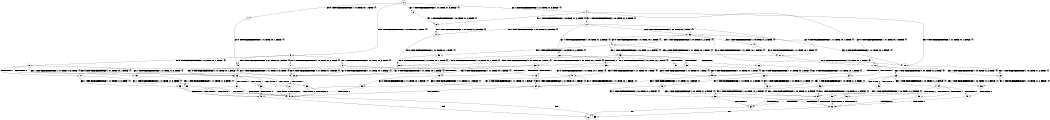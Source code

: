 digraph BCG {
size = "7, 10.5";
center = TRUE;
node [shape = circle];
0 [peripheries = 2];
0 -> 1 [label = "EX !0 !ATOMIC_EXCH_BRANCH (1, +1, TRUE, +0, 1, TRUE) !{}"];
0 -> 2 [label = "EX !1 !ATOMIC_EXCH_BRANCH (1, +1, TRUE, +1, 3, FALSE) !{}"];
0 -> 3 [label = "EX !0 !ATOMIC_EXCH_BRANCH (1, +1, TRUE, +0, 1, TRUE) !{}"];
0 -> 4 [label = "EX !1 !ATOMIC_EXCH_BRANCH (1, +1, TRUE, +1, 3, FALSE) !{}"];
1 -> 5 [label = "EX !0 !ATOMIC_EXCH_BRANCH (1, +1, TRUE, +0, 1, FALSE) !{}"];
2 -> 6 [label = "EX !1 !ATOMIC_EXCH_BRANCH (1, +0, TRUE, +1, 2, TRUE) !{}"];
3 -> 5 [label = "EX !0 !ATOMIC_EXCH_BRANCH (1, +1, TRUE, +0, 1, FALSE) !{}"];
3 -> 7 [label = "EX !1 !ATOMIC_EXCH_BRANCH (1, +1, TRUE, +1, 3, TRUE) !{}"];
3 -> 8 [label = "EX !0 !ATOMIC_EXCH_BRANCH (1, +1, TRUE, +0, 1, FALSE) !{}"];
3 -> 9 [label = "EX !1 !ATOMIC_EXCH_BRANCH (1, +1, TRUE, +1, 3, TRUE) !{}"];
4 -> 6 [label = "EX !1 !ATOMIC_EXCH_BRANCH (1, +0, TRUE, +1, 2, TRUE) !{}"];
4 -> 10 [label = "EX !0 !ATOMIC_EXCH_BRANCH (1, +1, TRUE, +0, 1, FALSE) !{}"];
4 -> 11 [label = "EX !1 !ATOMIC_EXCH_BRANCH (1, +0, TRUE, +1, 2, TRUE) !{}"];
4 -> 12 [label = "EX !0 !ATOMIC_EXCH_BRANCH (1, +1, TRUE, +0, 1, FALSE) !{}"];
5 -> 13 [label = "EX !1 !ATOMIC_EXCH_BRANCH (1, +1, TRUE, +1, 3, TRUE) !{}"];
6 -> 14 [label = "EX !1 !ATOMIC_EXCH_BRANCH (1, +0, TRUE, +1, 2, FALSE) !{}"];
7 -> 13 [label = "EX !0 !ATOMIC_EXCH_BRANCH (1, +1, TRUE, +0, 1, FALSE) !{}"];
8 -> 13 [label = "EX !1 !ATOMIC_EXCH_BRANCH (1, +1, TRUE, +1, 3, TRUE) !{}"];
8 -> 15 [label = "TERMINATE !0"];
8 -> 16 [label = "EX !1 !ATOMIC_EXCH_BRANCH (1, +1, TRUE, +1, 3, TRUE) !{}"];
8 -> 17 [label = "TERMINATE !0"];
9 -> 13 [label = "EX !0 !ATOMIC_EXCH_BRANCH (1, +1, TRUE, +0, 1, FALSE) !{}"];
9 -> 18 [label = "TERMINATE !1"];
9 -> 16 [label = "EX !0 !ATOMIC_EXCH_BRANCH (1, +1, TRUE, +0, 1, FALSE) !{}"];
9 -> 19 [label = "TERMINATE !1"];
10 -> 20 [label = "EX !1 !ATOMIC_EXCH_BRANCH (1, +0, TRUE, +1, 2, TRUE) !{}"];
11 -> 14 [label = "EX !1 !ATOMIC_EXCH_BRANCH (1, +0, TRUE, +1, 2, FALSE) !{}"];
11 -> 21 [label = "EX !0 !ATOMIC_EXCH_BRANCH (1, +1, TRUE, +0, 1, TRUE) !{}"];
11 -> 22 [label = "EX !1 !ATOMIC_EXCH_BRANCH (1, +0, TRUE, +1, 2, FALSE) !{}"];
11 -> 23 [label = "EX !0 !ATOMIC_EXCH_BRANCH (1, +1, TRUE, +0, 1, TRUE) !{}"];
12 -> 20 [label = "EX !1 !ATOMIC_EXCH_BRANCH (1, +0, TRUE, +1, 2, TRUE) !{}"];
12 -> 24 [label = "TERMINATE !0"];
12 -> 25 [label = "EX !1 !ATOMIC_EXCH_BRANCH (1, +0, TRUE, +1, 2, TRUE) !{}"];
12 -> 26 [label = "TERMINATE !0"];
13 -> 27 [label = "TERMINATE !0"];
14 -> 28 [label = "EX !0 !ATOMIC_EXCH_BRANCH (1, +1, TRUE, +0, 1, TRUE) !{}"];
15 -> 29 [label = "EX !1 !ATOMIC_EXCH_BRANCH (1, +1, TRUE, +1, 3, TRUE) !{}"];
16 -> 27 [label = "TERMINATE !0"];
16 -> 30 [label = "TERMINATE !1"];
16 -> 31 [label = "TERMINATE !0"];
16 -> 32 [label = "TERMINATE !1"];
17 -> 29 [label = "EX !1 !ATOMIC_EXCH_BRANCH (1, +1, TRUE, +1, 3, TRUE) !{}"];
17 -> 33 [label = "EX !1 !ATOMIC_EXCH_BRANCH (1, +1, TRUE, +1, 3, TRUE) !{}"];
18 -> 34 [label = "EX !0 !ATOMIC_EXCH_BRANCH (1, +1, TRUE, +0, 1, FALSE) !{}"];
19 -> 34 [label = "EX !0 !ATOMIC_EXCH_BRANCH (1, +1, TRUE, +0, 1, FALSE) !{}"];
19 -> 35 [label = "EX !0 !ATOMIC_EXCH_BRANCH (1, +1, TRUE, +0, 1, FALSE) !{}"];
20 -> 36 [label = "EX !1 !ATOMIC_EXCH_BRANCH (1, +0, TRUE, +1, 2, FALSE) !{}"];
21 -> 10 [label = "EX !0 !ATOMIC_EXCH_BRANCH (1, +1, TRUE, +0, 1, FALSE) !{}"];
22 -> 28 [label = "EX !0 !ATOMIC_EXCH_BRANCH (1, +1, TRUE, +0, 1, TRUE) !{}"];
22 -> 37 [label = "TERMINATE !1"];
22 -> 38 [label = "EX !0 !ATOMIC_EXCH_BRANCH (1, +1, TRUE, +0, 1, TRUE) !{}"];
22 -> 39 [label = "TERMINATE !1"];
23 -> 10 [label = "EX !0 !ATOMIC_EXCH_BRANCH (1, +1, TRUE, +0, 1, FALSE) !{}"];
23 -> 40 [label = "EX !1 !ATOMIC_EXCH_BRANCH (1, +0, TRUE, +1, 2, TRUE) !{}"];
23 -> 12 [label = "EX !0 !ATOMIC_EXCH_BRANCH (1, +1, TRUE, +0, 1, FALSE) !{}"];
23 -> 41 [label = "EX !1 !ATOMIC_EXCH_BRANCH (1, +0, TRUE, +1, 2, TRUE) !{}"];
24 -> 42 [label = "EX !1 !ATOMIC_EXCH_BRANCH (1, +0, TRUE, +1, 2, TRUE) !{}"];
25 -> 36 [label = "EX !1 !ATOMIC_EXCH_BRANCH (1, +0, TRUE, +1, 2, FALSE) !{}"];
25 -> 43 [label = "TERMINATE !0"];
25 -> 44 [label = "EX !1 !ATOMIC_EXCH_BRANCH (1, +0, TRUE, +1, 2, FALSE) !{}"];
25 -> 45 [label = "TERMINATE !0"];
26 -> 42 [label = "EX !1 !ATOMIC_EXCH_BRANCH (1, +0, TRUE, +1, 2, TRUE) !{}"];
26 -> 46 [label = "EX !1 !ATOMIC_EXCH_BRANCH (1, +0, TRUE, +1, 2, TRUE) !{}"];
27 -> 47 [label = "TERMINATE !1"];
28 -> 13 [label = "EX !0 !ATOMIC_EXCH_BRANCH (1, +1, TRUE, +0, 1, FALSE) !{}"];
29 -> 47 [label = "TERMINATE !1"];
30 -> 47 [label = "TERMINATE !0"];
31 -> 47 [label = "TERMINATE !1"];
31 -> 48 [label = "TERMINATE !1"];
32 -> 47 [label = "TERMINATE !0"];
32 -> 48 [label = "TERMINATE !0"];
33 -> 47 [label = "TERMINATE !1"];
33 -> 48 [label = "TERMINATE !1"];
34 -> 47 [label = "TERMINATE !0"];
35 -> 47 [label = "TERMINATE !0"];
35 -> 48 [label = "TERMINATE !0"];
36 -> 49 [label = "TERMINATE !0"];
37 -> 50 [label = "EX !0 !ATOMIC_EXCH_BRANCH (1, +1, TRUE, +0, 1, TRUE) !{}"];
38 -> 13 [label = "EX !0 !ATOMIC_EXCH_BRANCH (1, +1, TRUE, +0, 1, FALSE) !{}"];
38 -> 18 [label = "TERMINATE !1"];
38 -> 16 [label = "EX !0 !ATOMIC_EXCH_BRANCH (1, +1, TRUE, +0, 1, FALSE) !{}"];
38 -> 19 [label = "TERMINATE !1"];
39 -> 50 [label = "EX !0 !ATOMIC_EXCH_BRANCH (1, +1, TRUE, +0, 1, TRUE) !{}"];
39 -> 51 [label = "EX !0 !ATOMIC_EXCH_BRANCH (1, +1, TRUE, +0, 1, TRUE) !{}"];
40 -> 21 [label = "EX !0 !ATOMIC_EXCH_BRANCH (1, +1, TRUE, +0, 1, TRUE) !{}"];
41 -> 21 [label = "EX !0 !ATOMIC_EXCH_BRANCH (1, +1, TRUE, +0, 1, TRUE) !{}"];
41 -> 52 [label = "EX !1 !ATOMIC_EXCH_BRANCH (1, +0, TRUE, +1, 2, FALSE) !{}"];
41 -> 23 [label = "EX !0 !ATOMIC_EXCH_BRANCH (1, +1, TRUE, +0, 1, TRUE) !{}"];
41 -> 53 [label = "EX !1 !ATOMIC_EXCH_BRANCH (1, +0, TRUE, +1, 2, FALSE) !{}"];
42 -> 54 [label = "EX !1 !ATOMIC_EXCH_BRANCH (1, +0, TRUE, +1, 2, FALSE) !{}"];
43 -> 54 [label = "EX !1 !ATOMIC_EXCH_BRANCH (1, +0, TRUE, +1, 2, FALSE) !{}"];
44 -> 49 [label = "TERMINATE !0"];
44 -> 55 [label = "TERMINATE !1"];
44 -> 56 [label = "TERMINATE !0"];
44 -> 57 [label = "TERMINATE !1"];
45 -> 54 [label = "EX !1 !ATOMIC_EXCH_BRANCH (1, +0, TRUE, +1, 2, FALSE) !{}"];
45 -> 58 [label = "EX !1 !ATOMIC_EXCH_BRANCH (1, +0, TRUE, +1, 2, FALSE) !{}"];
46 -> 54 [label = "EX !1 !ATOMIC_EXCH_BRANCH (1, +0, TRUE, +1, 2, FALSE) !{}"];
46 -> 58 [label = "EX !1 !ATOMIC_EXCH_BRANCH (1, +0, TRUE, +1, 2, FALSE) !{}"];
47 -> 59 [label = "exit"];
48 -> 60 [label = "exit"];
49 -> 61 [label = "TERMINATE !1"];
50 -> 34 [label = "EX !0 !ATOMIC_EXCH_BRANCH (1, +1, TRUE, +0, 1, FALSE) !{}"];
51 -> 34 [label = "EX !0 !ATOMIC_EXCH_BRANCH (1, +1, TRUE, +0, 1, FALSE) !{}"];
51 -> 35 [label = "EX !0 !ATOMIC_EXCH_BRANCH (1, +1, TRUE, +0, 1, FALSE) !{}"];
52 -> 28 [label = "EX !0 !ATOMIC_EXCH_BRANCH (1, +1, TRUE, +0, 1, TRUE) !{}"];
53 -> 28 [label = "EX !0 !ATOMIC_EXCH_BRANCH (1, +1, TRUE, +0, 1, TRUE) !{}"];
53 -> 62 [label = "TERMINATE !1"];
53 -> 38 [label = "EX !0 !ATOMIC_EXCH_BRANCH (1, +1, TRUE, +0, 1, TRUE) !{}"];
53 -> 63 [label = "TERMINATE !1"];
54 -> 61 [label = "TERMINATE !1"];
55 -> 61 [label = "TERMINATE !0"];
56 -> 61 [label = "TERMINATE !1"];
56 -> 64 [label = "TERMINATE !1"];
57 -> 61 [label = "TERMINATE !0"];
57 -> 64 [label = "TERMINATE !0"];
58 -> 61 [label = "TERMINATE !1"];
58 -> 64 [label = "TERMINATE !1"];
61 -> 59 [label = "exit"];
62 -> 50 [label = "EX !0 !ATOMIC_EXCH_BRANCH (1, +1, TRUE, +0, 1, TRUE) !{}"];
63 -> 50 [label = "EX !0 !ATOMIC_EXCH_BRANCH (1, +1, TRUE, +0, 1, TRUE) !{}"];
63 -> 51 [label = "EX !0 !ATOMIC_EXCH_BRANCH (1, +1, TRUE, +0, 1, TRUE) !{}"];
64 -> 60 [label = "exit"];
}
